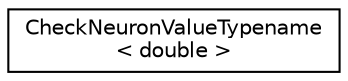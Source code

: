digraph "Graphical Class Hierarchy"
{
 // LATEX_PDF_SIZE
  edge [fontname="Helvetica",fontsize="10",labelfontname="Helvetica",labelfontsize="10"];
  node [fontname="Helvetica",fontsize="10",shape=record];
  rankdir="LR";
  Node0 [label="CheckNeuronValueTypename\l\< double \>",height=0.2,width=0.4,color="black", fillcolor="white", style="filled",URL="$structCheckNeuronValueTypename.html",tooltip=" "];
}
